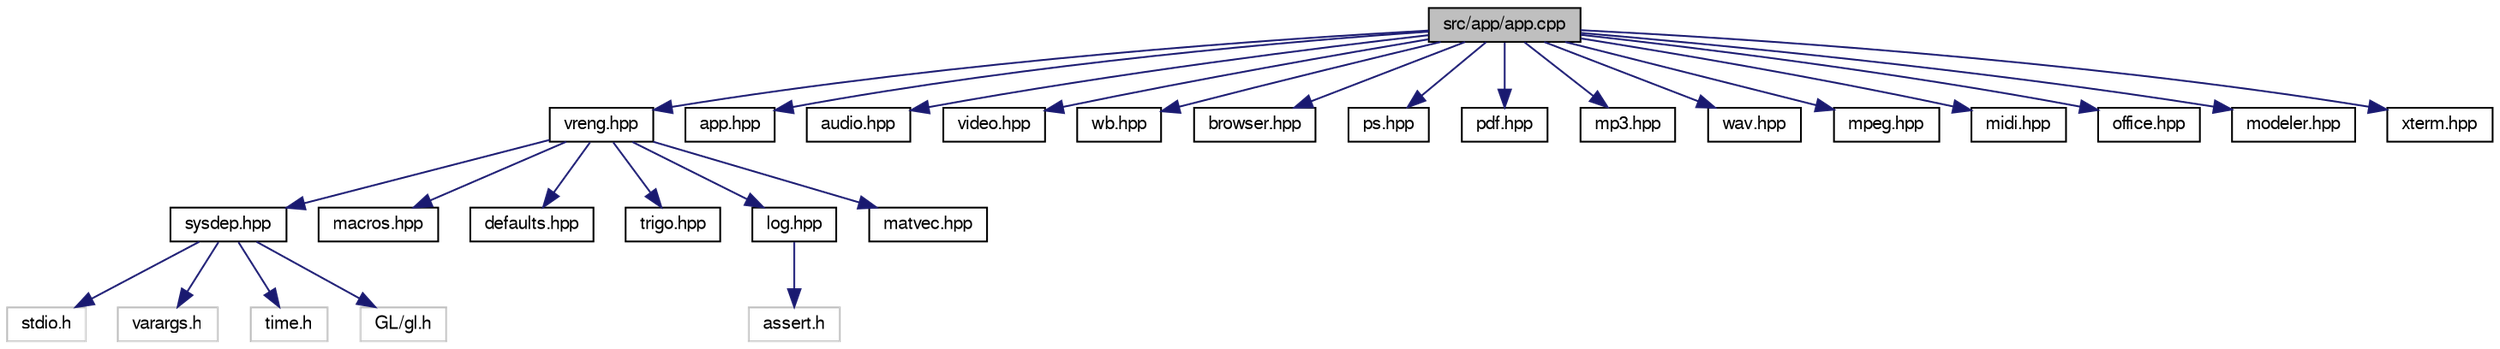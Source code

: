 digraph "src/app/app.cpp"
{
 // LATEX_PDF_SIZE
  bgcolor="transparent";
  edge [fontname="FreeSans",fontsize="10",labelfontname="FreeSans",labelfontsize="10"];
  node [fontname="FreeSans",fontsize="10",shape=record];
  Node1 [label="src/app/app.cpp",height=0.2,width=0.4,color="black", fillcolor="grey75", style="filled", fontcolor="black",tooltip=" "];
  Node1 -> Node2 [color="midnightblue",fontsize="10",style="solid",fontname="FreeSans"];
  Node2 [label="vreng.hpp",height=0.2,width=0.4,color="black",URL="$a00143.html",tooltip=" "];
  Node2 -> Node3 [color="midnightblue",fontsize="10",style="solid",fontname="FreeSans"];
  Node3 [label="sysdep.hpp",height=0.2,width=0.4,color="black",URL="$a00182.html",tooltip=" "];
  Node3 -> Node4 [color="midnightblue",fontsize="10",style="solid",fontname="FreeSans"];
  Node4 [label="stdio.h",height=0.2,width=0.4,color="grey75",tooltip=" "];
  Node3 -> Node5 [color="midnightblue",fontsize="10",style="solid",fontname="FreeSans"];
  Node5 [label="varargs.h",height=0.2,width=0.4,color="grey75",tooltip=" "];
  Node3 -> Node6 [color="midnightblue",fontsize="10",style="solid",fontname="FreeSans"];
  Node6 [label="time.h",height=0.2,width=0.4,color="grey75",tooltip=" "];
  Node3 -> Node7 [color="midnightblue",fontsize="10",style="solid",fontname="FreeSans"];
  Node7 [label="GL/gl.h",height=0.2,width=0.4,color="grey75",tooltip=" "];
  Node2 -> Node8 [color="midnightblue",fontsize="10",style="solid",fontname="FreeSans"];
  Node8 [label="macros.hpp",height=0.2,width=0.4,color="black",URL="$a00047.html",tooltip=" "];
  Node2 -> Node9 [color="midnightblue",fontsize="10",style="solid",fontname="FreeSans"];
  Node9 [label="defaults.hpp",height=0.2,width=0.4,color="black",URL="$a00014.html",tooltip=" "];
  Node2 -> Node10 [color="midnightblue",fontsize="10",style="solid",fontname="FreeSans"];
  Node10 [label="trigo.hpp",height=0.2,width=0.4,color="black",URL="$a00119.html",tooltip=" "];
  Node2 -> Node11 [color="midnightblue",fontsize="10",style="solid",fontname="FreeSans"];
  Node11 [label="log.hpp",height=0.2,width=0.4,color="black",URL="$a00044.html",tooltip=" "];
  Node11 -> Node12 [color="midnightblue",fontsize="10",style="solid",fontname="FreeSans"];
  Node12 [label="assert.h",height=0.2,width=0.4,color="grey75",tooltip=" "];
  Node2 -> Node13 [color="midnightblue",fontsize="10",style="solid",fontname="FreeSans"];
  Node13 [label="matvec.hpp",height=0.2,width=0.4,color="black",URL="$a00053.html",tooltip=" "];
  Node1 -> Node14 [color="midnightblue",fontsize="10",style="solid",fontname="FreeSans"];
  Node14 [label="app.hpp",height=0.2,width=0.4,color="black",URL="$a01226.html",tooltip=" "];
  Node1 -> Node15 [color="midnightblue",fontsize="10",style="solid",fontname="FreeSans"];
  Node15 [label="audio.hpp",height=0.2,width=0.4,color="black",URL="$a01238.html",tooltip=" "];
  Node1 -> Node16 [color="midnightblue",fontsize="10",style="solid",fontname="FreeSans"];
  Node16 [label="video.hpp",height=0.2,width=0.4,color="black",URL="$a01292.html",tooltip=" "];
  Node1 -> Node17 [color="midnightblue",fontsize="10",style="solid",fontname="FreeSans"];
  Node17 [label="wb.hpp",height=0.2,width=0.4,color="black",URL="$a01304.html",tooltip=" "];
  Node1 -> Node18 [color="midnightblue",fontsize="10",style="solid",fontname="FreeSans"];
  Node18 [label="browser.hpp",height=0.2,width=0.4,color="black",URL="$a01244.html",tooltip=" "];
  Node1 -> Node19 [color="midnightblue",fontsize="10",style="solid",fontname="FreeSans"];
  Node19 [label="ps.hpp",height=0.2,width=0.4,color="black",URL="$a01286.html",tooltip=" "];
  Node1 -> Node20 [color="midnightblue",fontsize="10",style="solid",fontname="FreeSans"];
  Node20 [label="pdf.hpp",height=0.2,width=0.4,color="black",URL="$a01280.html",tooltip=" "];
  Node1 -> Node21 [color="midnightblue",fontsize="10",style="solid",fontname="FreeSans"];
  Node21 [label="mp3.hpp",height=0.2,width=0.4,color="black",URL="$a01262.html",tooltip=" "];
  Node1 -> Node22 [color="midnightblue",fontsize="10",style="solid",fontname="FreeSans"];
  Node22 [label="wav.hpp",height=0.2,width=0.4,color="black",URL="$a01298.html",tooltip=" "];
  Node1 -> Node23 [color="midnightblue",fontsize="10",style="solid",fontname="FreeSans"];
  Node23 [label="mpeg.hpp",height=0.2,width=0.4,color="black",URL="$a01268.html",tooltip=" "];
  Node1 -> Node24 [color="midnightblue",fontsize="10",style="solid",fontname="FreeSans"];
  Node24 [label="midi.hpp",height=0.2,width=0.4,color="black",URL="$a01250.html",tooltip=" "];
  Node1 -> Node25 [color="midnightblue",fontsize="10",style="solid",fontname="FreeSans"];
  Node25 [label="office.hpp",height=0.2,width=0.4,color="black",URL="$a01274.html",tooltip=" "];
  Node1 -> Node26 [color="midnightblue",fontsize="10",style="solid",fontname="FreeSans"];
  Node26 [label="modeler.hpp",height=0.2,width=0.4,color="black",URL="$a01256.html",tooltip=" "];
  Node1 -> Node27 [color="midnightblue",fontsize="10",style="solid",fontname="FreeSans"];
  Node27 [label="xterm.hpp",height=0.2,width=0.4,color="black",URL="$a01316.html",tooltip=" "];
}
